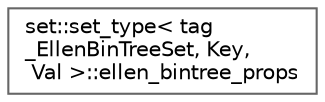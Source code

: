 digraph "类继承关系图"
{
 // LATEX_PDF_SIZE
  bgcolor="transparent";
  edge [fontname=Helvetica,fontsize=10,labelfontname=Helvetica,labelfontsize=10];
  node [fontname=Helvetica,fontsize=10,shape=box,height=0.2,width=0.4];
  rankdir="LR";
  Node0 [id="Node000000",label="set::set_type\< tag\l_EllenBinTreeSet, Key,\l Val \>::ellen_bintree_props",height=0.2,width=0.4,color="grey40", fillcolor="white", style="filled",URL="$structset_1_1set__type_3_01tag___ellen_bin_tree_set_00_01_key_00_01_val_01_4_1_1ellen__bintree__props.html",tooltip=" "];
}
